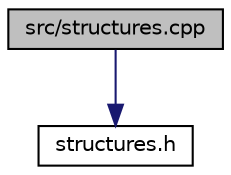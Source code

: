 digraph "src/structures.cpp"
{
 // LATEX_PDF_SIZE
  edge [fontname="Helvetica",fontsize="10",labelfontname="Helvetica",labelfontsize="10"];
  node [fontname="Helvetica",fontsize="10",shape=record];
  Node1 [label="src/structures.cpp",height=0.2,width=0.4,color="black", fillcolor="grey75", style="filled", fontcolor="black",tooltip="Defintions for structures.h."];
  Node1 -> Node2 [color="midnightblue",fontsize="10",style="solid",fontname="Helvetica"];
  Node2 [label="structures.h",height=0.2,width=0.4,color="black", fillcolor="white", style="filled",URL="$src_2structures_8h.html",tooltip="Declerations of data structures that can be used throughout this project."];
}
